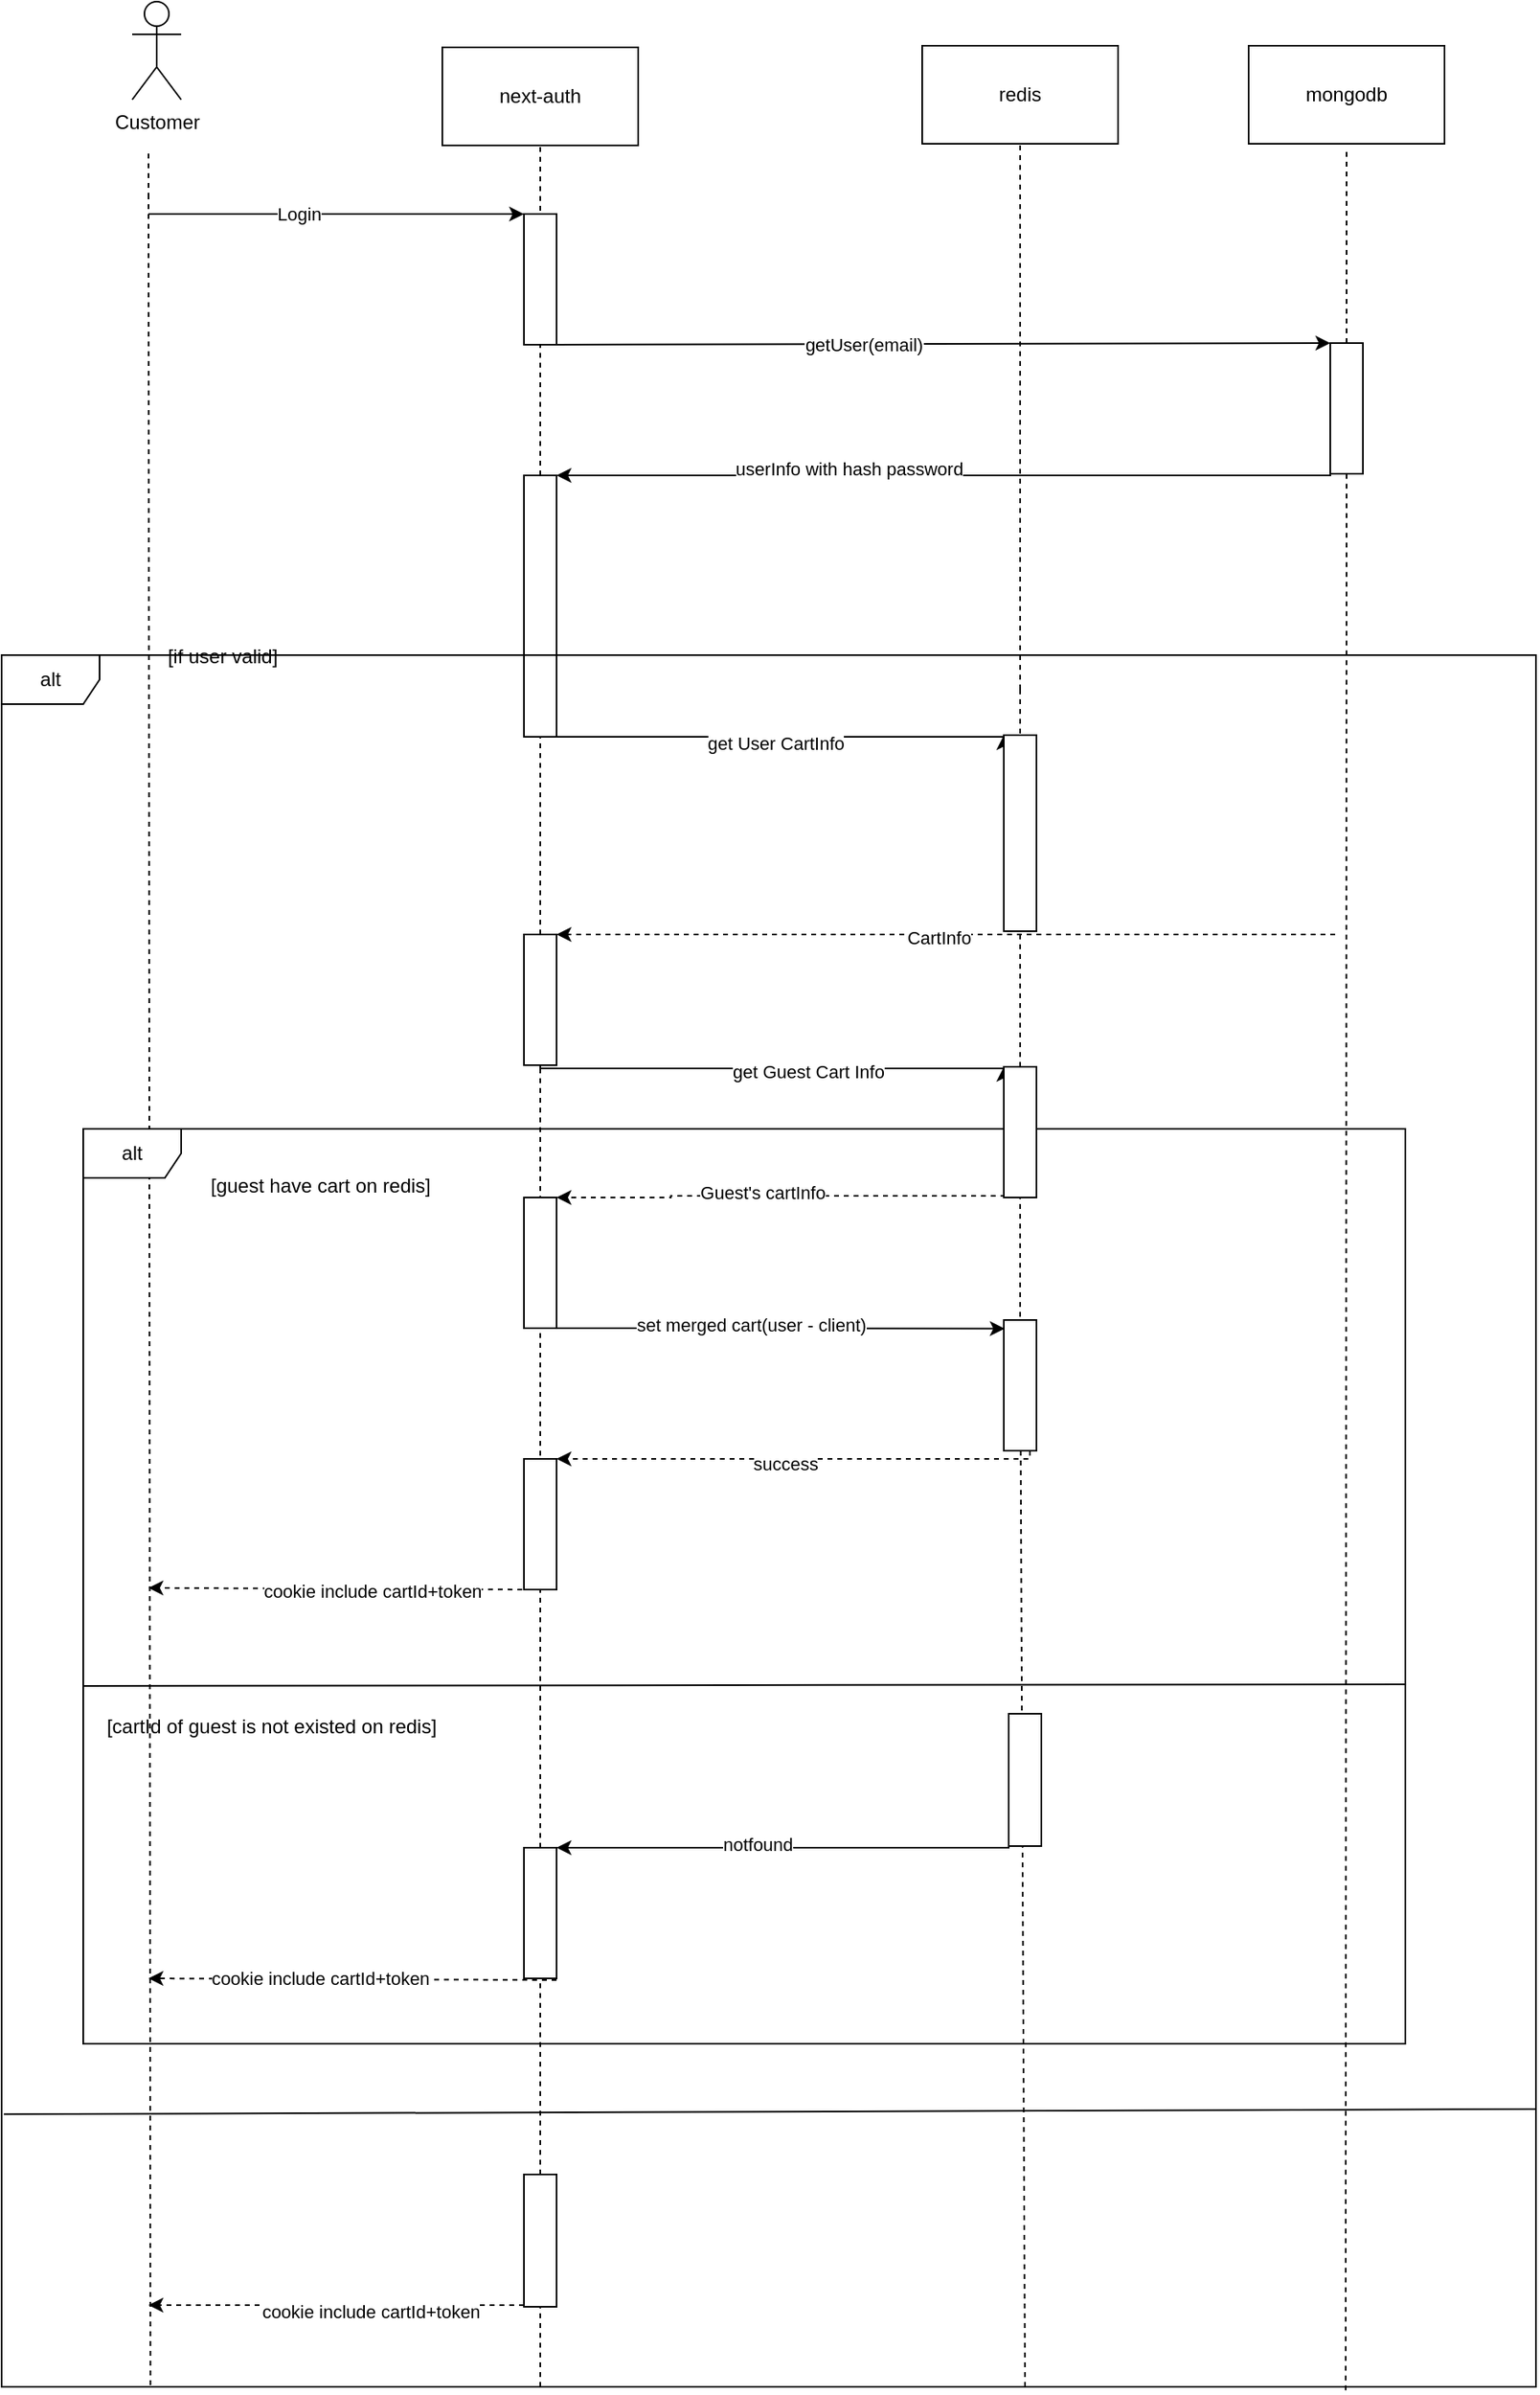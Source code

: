 <mxfile version="22.1.18" type="github">
  <diagram name="Trang-1" id="dvvwJ2dph8NqP0BnXhps">
    <mxGraphModel dx="857" dy="528" grid="1" gridSize="10" guides="1" tooltips="1" connect="1" arrows="1" fold="1" page="1" pageScale="1" pageWidth="827" pageHeight="1169" math="0" shadow="0">
      <root>
        <mxCell id="0" />
        <mxCell id="1" parent="0" />
        <mxCell id="zn6XUu11DT78l4Vp_WCX-81" style="edgeStyle=orthogonalEdgeStyle;rounded=0;orthogonalLoop=1;jettySize=auto;html=1;exitX=1;exitY=1;exitDx=0;exitDy=0;entryX=0;entryY=0;entryDx=0;entryDy=0;" edge="1" parent="1" source="zn6XUu11DT78l4Vp_WCX-75" target="zn6XUu11DT78l4Vp_WCX-80">
          <mxGeometry relative="1" as="geometry">
            <Array as="points">
              <mxPoint x="550" y="560" />
              <mxPoint x="550" y="560" />
            </Array>
          </mxGeometry>
        </mxCell>
        <mxCell id="zn6XUu11DT78l4Vp_WCX-82" value="get User CartInfo" style="edgeLabel;html=1;align=center;verticalAlign=middle;resizable=0;points=[];" vertex="1" connectable="0" parent="zn6XUu11DT78l4Vp_WCX-81">
          <mxGeometry x="-0.024" y="-4" relative="1" as="geometry">
            <mxPoint as="offset" />
          </mxGeometry>
        </mxCell>
        <mxCell id="zn6XUu11DT78l4Vp_WCX-75" value="" style="rounded=0;whiteSpace=wrap;html=1;" vertex="1" parent="1">
          <mxGeometry x="350" y="400" width="20" height="160" as="geometry" />
        </mxCell>
        <mxCell id="zn6XUu11DT78l4Vp_WCX-2" value="next-auth" style="rounded=0;whiteSpace=wrap;html=1;" vertex="1" parent="1">
          <mxGeometry x="300" y="138" width="120" height="60" as="geometry" />
        </mxCell>
        <mxCell id="zn6XUu11DT78l4Vp_WCX-4" value="Customer" style="shape=umlActor;verticalLabelPosition=bottom;verticalAlign=top;html=1;outlineConnect=0;" vertex="1" parent="1">
          <mxGeometry x="110" y="110" width="30" height="60" as="geometry" />
        </mxCell>
        <mxCell id="zn6XUu11DT78l4Vp_WCX-8" value="" style="endArrow=none;dashed=1;html=1;rounded=0;" edge="1" parent="1">
          <mxGeometry width="50" height="50" relative="1" as="geometry">
            <mxPoint x="120" y="230" as="sourcePoint" />
            <mxPoint x="120" y="200" as="targetPoint" />
          </mxGeometry>
        </mxCell>
        <mxCell id="zn6XUu11DT78l4Vp_WCX-11" value="" style="endArrow=none;dashed=1;html=1;rounded=0;exitX=0.097;exitY=0.999;exitDx=0;exitDy=0;exitPerimeter=0;" edge="1" parent="1" source="zn6XUu11DT78l4Vp_WCX-64">
          <mxGeometry width="50" height="50" relative="1" as="geometry">
            <mxPoint x="120" y="1660" as="sourcePoint" />
            <mxPoint x="120" y="230" as="targetPoint" />
          </mxGeometry>
        </mxCell>
        <mxCell id="zn6XUu11DT78l4Vp_WCX-12" value="" style="endArrow=none;dashed=1;html=1;rounded=0;" edge="1" parent="1" source="zn6XUu11DT78l4Vp_WCX-75">
          <mxGeometry width="50" height="50" relative="1" as="geometry">
            <mxPoint x="360" y="550" as="sourcePoint" />
            <mxPoint x="360" y="198" as="targetPoint" />
          </mxGeometry>
        </mxCell>
        <mxCell id="zn6XUu11DT78l4Vp_WCX-20" value="" style="rounded=0;whiteSpace=wrap;html=1;" vertex="1" parent="1">
          <mxGeometry x="350" y="240" width="20" height="80" as="geometry" />
        </mxCell>
        <mxCell id="zn6XUu11DT78l4Vp_WCX-22" value="" style="endArrow=classic;html=1;rounded=0;entryX=0;entryY=0;entryDx=0;entryDy=0;" edge="1" parent="1" target="zn6XUu11DT78l4Vp_WCX-20">
          <mxGeometry width="50" height="50" relative="1" as="geometry">
            <mxPoint x="120" y="240" as="sourcePoint" />
            <mxPoint x="360" y="310" as="targetPoint" />
          </mxGeometry>
        </mxCell>
        <mxCell id="zn6XUu11DT78l4Vp_WCX-23" value="Login" style="edgeLabel;html=1;align=center;verticalAlign=middle;resizable=0;points=[];" vertex="1" connectable="0" parent="zn6XUu11DT78l4Vp_WCX-22">
          <mxGeometry x="-0.206" y="1" relative="1" as="geometry">
            <mxPoint y="1" as="offset" />
          </mxGeometry>
        </mxCell>
        <mxCell id="zn6XUu11DT78l4Vp_WCX-24" value="redis" style="rounded=0;whiteSpace=wrap;html=1;" vertex="1" parent="1">
          <mxGeometry x="594" y="137" width="120" height="60" as="geometry" />
        </mxCell>
        <mxCell id="zn6XUu11DT78l4Vp_WCX-25" value="" style="endArrow=none;dashed=1;html=1;rounded=0;entryX=0.5;entryY=1;entryDx=0;entryDy=0;" edge="1" parent="1" target="zn6XUu11DT78l4Vp_WCX-24">
          <mxGeometry width="50" height="50" relative="1" as="geometry">
            <mxPoint x="654" y="531" as="sourcePoint" />
            <mxPoint x="644" y="199" as="targetPoint" />
          </mxGeometry>
        </mxCell>
        <mxCell id="zn6XUu11DT78l4Vp_WCX-26" value="mongodb" style="rounded=0;whiteSpace=wrap;html=1;" vertex="1" parent="1">
          <mxGeometry x="794" y="137" width="120" height="60" as="geometry" />
        </mxCell>
        <mxCell id="zn6XUu11DT78l4Vp_WCX-27" value="" style="endArrow=none;dashed=1;html=1;rounded=0;" edge="1" parent="1" source="zn6XUu11DT78l4Vp_WCX-70">
          <mxGeometry width="50" height="50" relative="1" as="geometry">
            <mxPoint x="854" y="1179" as="sourcePoint" />
            <mxPoint x="854" y="199" as="targetPoint" />
          </mxGeometry>
        </mxCell>
        <mxCell id="zn6XUu11DT78l4Vp_WCX-38" value="" style="endArrow=none;dashed=1;html=1;rounded=0;" edge="1" parent="1" source="zn6XUu11DT78l4Vp_WCX-48">
          <mxGeometry width="50" height="50" relative="1" as="geometry">
            <mxPoint x="654" y="1254" as="sourcePoint" />
            <mxPoint x="654" y="529" as="targetPoint" />
          </mxGeometry>
        </mxCell>
        <mxCell id="zn6XUu11DT78l4Vp_WCX-39" value="" style="endArrow=classic;html=1;rounded=0;dashed=1;exitX=0;exitY=1;exitDx=0;exitDy=0;entryX=1;entryY=0;entryDx=0;entryDy=0;" edge="1" parent="1" target="zn6XUu11DT78l4Vp_WCX-41">
          <mxGeometry width="50" height="50" relative="1" as="geometry">
            <mxPoint x="847" y="681" as="sourcePoint" />
            <mxPoint x="370" y="703" as="targetPoint" />
          </mxGeometry>
        </mxCell>
        <mxCell id="zn6XUu11DT78l4Vp_WCX-84" value="CartInfo" style="edgeLabel;html=1;align=center;verticalAlign=middle;resizable=0;points=[];" vertex="1" connectable="0" parent="zn6XUu11DT78l4Vp_WCX-39">
          <mxGeometry x="0.019" y="2" relative="1" as="geometry">
            <mxPoint as="offset" />
          </mxGeometry>
        </mxCell>
        <mxCell id="zn6XUu11DT78l4Vp_WCX-42" value="" style="endArrow=none;dashed=1;html=1;rounded=0;" edge="1" parent="1" source="zn6XUu11DT78l4Vp_WCX-128" target="zn6XUu11DT78l4Vp_WCX-41">
          <mxGeometry width="50" height="50" relative="1" as="geometry">
            <mxPoint x="360" y="1680" as="sourcePoint" />
            <mxPoint x="360" y="204" as="targetPoint" />
          </mxGeometry>
        </mxCell>
        <mxCell id="zn6XUu11DT78l4Vp_WCX-124" style="edgeStyle=orthogonalEdgeStyle;rounded=0;orthogonalLoop=1;jettySize=auto;html=1;entryX=0;entryY=0;entryDx=0;entryDy=0;" edge="1" parent="1" source="zn6XUu11DT78l4Vp_WCX-41" target="zn6XUu11DT78l4Vp_WCX-48">
          <mxGeometry relative="1" as="geometry">
            <Array as="points">
              <mxPoint x="360" y="763" />
            </Array>
          </mxGeometry>
        </mxCell>
        <mxCell id="zn6XUu11DT78l4Vp_WCX-125" value="get Guest Cart Info" style="edgeLabel;html=1;align=center;verticalAlign=middle;resizable=0;points=[];" vertex="1" connectable="0" parent="zn6XUu11DT78l4Vp_WCX-124">
          <mxGeometry x="-0.138" y="-2" relative="1" as="geometry">
            <mxPoint x="42" as="offset" />
          </mxGeometry>
        </mxCell>
        <mxCell id="zn6XUu11DT78l4Vp_WCX-41" value="" style="rounded=0;whiteSpace=wrap;html=1;" vertex="1" parent="1">
          <mxGeometry x="350" y="681" width="20" height="80" as="geometry" />
        </mxCell>
        <mxCell id="zn6XUu11DT78l4Vp_WCX-44" value="alt" style="shape=umlFrame;whiteSpace=wrap;html=1;pointerEvents=0;" vertex="1" parent="1">
          <mxGeometry x="80" y="800" width="810" height="560" as="geometry" />
        </mxCell>
        <mxCell id="zn6XUu11DT78l4Vp_WCX-45" value="[guest have cart on redis]" style="text;html=1;align=center;verticalAlign=middle;resizable=0;points=[];autosize=1;strokeColor=none;fillColor=none;" vertex="1" parent="1">
          <mxGeometry x="145" y="820" width="160" height="30" as="geometry" />
        </mxCell>
        <mxCell id="zn6XUu11DT78l4Vp_WCX-58" value="" style="endArrow=none;dashed=1;html=1;rounded=0;" edge="1" parent="1" target="zn6XUu11DT78l4Vp_WCX-48">
          <mxGeometry width="50" height="50" relative="1" as="geometry">
            <mxPoint x="654" y="921" as="sourcePoint" />
            <mxPoint x="654" y="246" as="targetPoint" />
          </mxGeometry>
        </mxCell>
        <mxCell id="zn6XUu11DT78l4Vp_WCX-101" style="edgeStyle=orthogonalEdgeStyle;rounded=0;orthogonalLoop=1;jettySize=auto;html=1;entryX=1;entryY=0;entryDx=0;entryDy=0;dashed=1;" edge="1" parent="1" target="zn6XUu11DT78l4Vp_WCX-98">
          <mxGeometry relative="1" as="geometry">
            <mxPoint x="650" y="842" as="sourcePoint" />
            <mxPoint x="370" y="881" as="targetPoint" />
            <Array as="points">
              <mxPoint x="440" y="841" />
            </Array>
          </mxGeometry>
        </mxCell>
        <mxCell id="zn6XUu11DT78l4Vp_WCX-102" value="Guest&#39;s cartInfo" style="edgeLabel;html=1;align=center;verticalAlign=middle;resizable=0;points=[];" vertex="1" connectable="0" parent="zn6XUu11DT78l4Vp_WCX-101">
          <mxGeometry x="0.104" y="-1" relative="1" as="geometry">
            <mxPoint y="-1" as="offset" />
          </mxGeometry>
        </mxCell>
        <mxCell id="zn6XUu11DT78l4Vp_WCX-48" value="" style="rounded=0;whiteSpace=wrap;html=1;" vertex="1" parent="1">
          <mxGeometry x="644" y="762" width="20" height="80" as="geometry" />
        </mxCell>
        <mxCell id="zn6XUu11DT78l4Vp_WCX-64" value="alt" style="shape=umlFrame;whiteSpace=wrap;html=1;pointerEvents=0;" vertex="1" parent="1">
          <mxGeometry x="30" y="510" width="940" height="1060" as="geometry" />
        </mxCell>
        <mxCell id="zn6XUu11DT78l4Vp_WCX-66" value="[if user valid]" style="text;html=1;align=center;verticalAlign=middle;resizable=0;points=[];autosize=1;strokeColor=none;fillColor=none;" vertex="1" parent="1">
          <mxGeometry x="120" y="496" width="90" height="30" as="geometry" />
        </mxCell>
        <mxCell id="zn6XUu11DT78l4Vp_WCX-72" value="" style="endArrow=classic;html=1;rounded=0;exitX=1;exitY=1;exitDx=0;exitDy=0;entryX=0;entryY=0;entryDx=0;entryDy=0;" edge="1" parent="1" source="zn6XUu11DT78l4Vp_WCX-20" target="zn6XUu11DT78l4Vp_WCX-70">
          <mxGeometry width="50" height="50" relative="1" as="geometry">
            <mxPoint x="130" y="250" as="sourcePoint" />
            <mxPoint x="1280" y="320" as="targetPoint" />
          </mxGeometry>
        </mxCell>
        <mxCell id="zn6XUu11DT78l4Vp_WCX-73" value="getUser(email)" style="edgeLabel;html=1;align=center;verticalAlign=middle;resizable=0;points=[];" vertex="1" connectable="0" parent="zn6XUu11DT78l4Vp_WCX-72">
          <mxGeometry x="-0.206" y="1" relative="1" as="geometry">
            <mxPoint y="1" as="offset" />
          </mxGeometry>
        </mxCell>
        <mxCell id="zn6XUu11DT78l4Vp_WCX-74" value="" style="endArrow=none;dashed=1;html=1;rounded=0;entryX=0.5;entryY=1;entryDx=0;entryDy=0;exitX=0.876;exitY=1.002;exitDx=0;exitDy=0;exitPerimeter=0;" edge="1" parent="1" source="zn6XUu11DT78l4Vp_WCX-64" target="zn6XUu11DT78l4Vp_WCX-70">
          <mxGeometry width="50" height="50" relative="1" as="geometry">
            <mxPoint x="854" y="1779" as="sourcePoint" />
            <mxPoint x="1097" y="577" as="targetPoint" />
          </mxGeometry>
        </mxCell>
        <mxCell id="zn6XUu11DT78l4Vp_WCX-77" style="edgeStyle=orthogonalEdgeStyle;rounded=0;orthogonalLoop=1;jettySize=auto;html=1;entryX=1;entryY=0;entryDx=0;entryDy=0;exitX=0;exitY=1;exitDx=0;exitDy=0;" edge="1" parent="1" source="zn6XUu11DT78l4Vp_WCX-70" target="zn6XUu11DT78l4Vp_WCX-75">
          <mxGeometry relative="1" as="geometry">
            <Array as="points">
              <mxPoint x="830" y="400" />
              <mxPoint x="830" y="400" />
            </Array>
          </mxGeometry>
        </mxCell>
        <mxCell id="zn6XUu11DT78l4Vp_WCX-79" value="userInfo with hash password" style="edgeLabel;html=1;align=center;verticalAlign=middle;resizable=0;points=[];" vertex="1" connectable="0" parent="zn6XUu11DT78l4Vp_WCX-77">
          <mxGeometry x="0.247" y="-4" relative="1" as="geometry">
            <mxPoint as="offset" />
          </mxGeometry>
        </mxCell>
        <mxCell id="zn6XUu11DT78l4Vp_WCX-70" value="" style="rounded=0;whiteSpace=wrap;html=1;" vertex="1" parent="1">
          <mxGeometry x="844" y="319" width="20" height="80" as="geometry" />
        </mxCell>
        <mxCell id="zn6XUu11DT78l4Vp_WCX-76" value="" style="endArrow=none;dashed=1;html=1;rounded=0;entryX=0.5;entryY=1;entryDx=0;entryDy=0;" edge="1" parent="1" source="zn6XUu11DT78l4Vp_WCX-41" target="zn6XUu11DT78l4Vp_WCX-75">
          <mxGeometry width="50" height="50" relative="1" as="geometry">
            <mxPoint x="360" y="715" as="sourcePoint" />
            <mxPoint x="360" y="543" as="targetPoint" />
          </mxGeometry>
        </mxCell>
        <mxCell id="zn6XUu11DT78l4Vp_WCX-80" value="" style="rounded=0;whiteSpace=wrap;html=1;" vertex="1" parent="1">
          <mxGeometry x="644" y="559" width="20" height="120" as="geometry" />
        </mxCell>
        <mxCell id="zn6XUu11DT78l4Vp_WCX-98" value="" style="rounded=0;whiteSpace=wrap;html=1;" vertex="1" parent="1">
          <mxGeometry x="350" y="842" width="20" height="80" as="geometry" />
        </mxCell>
        <mxCell id="zn6XUu11DT78l4Vp_WCX-105" value="" style="endArrow=none;dashed=1;html=1;rounded=0;" edge="1" parent="1">
          <mxGeometry width="50" height="50" relative="1" as="geometry">
            <mxPoint x="657" y="1570" as="sourcePoint" />
            <mxPoint x="654" y="925" as="targetPoint" />
          </mxGeometry>
        </mxCell>
        <mxCell id="zn6XUu11DT78l4Vp_WCX-113" style="edgeStyle=orthogonalEdgeStyle;rounded=0;orthogonalLoop=1;jettySize=auto;html=1;entryX=1;entryY=0;entryDx=0;entryDy=0;dashed=1;" edge="1" parent="1" source="zn6XUu11DT78l4Vp_WCX-108" target="zn6XUu11DT78l4Vp_WCX-111">
          <mxGeometry relative="1" as="geometry">
            <Array as="points">
              <mxPoint x="660" y="1002" />
            </Array>
          </mxGeometry>
        </mxCell>
        <mxCell id="zn6XUu11DT78l4Vp_WCX-116" value="success" style="edgeLabel;html=1;align=center;verticalAlign=middle;resizable=0;points=[];" vertex="1" connectable="0" parent="zn6XUu11DT78l4Vp_WCX-113">
          <mxGeometry x="0.051" y="3" relative="1" as="geometry">
            <mxPoint as="offset" />
          </mxGeometry>
        </mxCell>
        <mxCell id="zn6XUu11DT78l4Vp_WCX-108" value="" style="rounded=0;whiteSpace=wrap;html=1;" vertex="1" parent="1">
          <mxGeometry x="644" y="917" width="20" height="80" as="geometry" />
        </mxCell>
        <mxCell id="zn6XUu11DT78l4Vp_WCX-111" value="" style="rounded=0;whiteSpace=wrap;html=1;" vertex="1" parent="1">
          <mxGeometry x="350" y="1002" width="20" height="80" as="geometry" />
        </mxCell>
        <mxCell id="zn6XUu11DT78l4Vp_WCX-118" value="" style="endArrow=classic;html=1;rounded=0;exitX=0.25;exitY=1;exitDx=0;exitDy=0;dashed=1;" edge="1" parent="1" source="zn6XUu11DT78l4Vp_WCX-111">
          <mxGeometry width="50" height="50" relative="1" as="geometry">
            <mxPoint x="270" y="821" as="sourcePoint" />
            <mxPoint x="120" y="1081" as="targetPoint" />
          </mxGeometry>
        </mxCell>
        <mxCell id="zn6XUu11DT78l4Vp_WCX-120" value="cookie include cartId+token" style="edgeLabel;html=1;align=center;verticalAlign=middle;resizable=0;points=[];" vertex="1" connectable="0" parent="zn6XUu11DT78l4Vp_WCX-118">
          <mxGeometry x="-0.168" y="1" relative="1" as="geometry">
            <mxPoint as="offset" />
          </mxGeometry>
        </mxCell>
        <mxCell id="zn6XUu11DT78l4Vp_WCX-121" value="" style="endArrow=none;html=1;rounded=0;exitX=0;exitY=0.837;exitDx=0;exitDy=0;exitPerimeter=0;" edge="1" parent="1">
          <mxGeometry width="50" height="50" relative="1" as="geometry">
            <mxPoint x="80" y="1140.983" as="sourcePoint" />
            <mxPoint x="890" y="1140" as="targetPoint" />
          </mxGeometry>
        </mxCell>
        <mxCell id="zn6XUu11DT78l4Vp_WCX-122" value="[cartId of guest is not existed on redis]" style="text;html=1;align=center;verticalAlign=middle;resizable=0;points=[];autosize=1;strokeColor=none;fillColor=none;" vertex="1" parent="1">
          <mxGeometry x="80" y="1151" width="230" height="30" as="geometry" />
        </mxCell>
        <mxCell id="zn6XUu11DT78l4Vp_WCX-126" style="edgeStyle=orthogonalEdgeStyle;rounded=0;orthogonalLoop=1;jettySize=auto;html=1;entryX=1;entryY=0;entryDx=0;entryDy=0;exitX=0;exitY=1;exitDx=0;exitDy=0;" edge="1" parent="1" source="zn6XUu11DT78l4Vp_WCX-123" target="zn6XUu11DT78l4Vp_WCX-128">
          <mxGeometry relative="1" as="geometry">
            <mxPoint x="360" y="1240" as="targetPoint" />
            <Array as="points">
              <mxPoint x="647" y="1240" />
            </Array>
          </mxGeometry>
        </mxCell>
        <mxCell id="zn6XUu11DT78l4Vp_WCX-130" value="notfound" style="edgeLabel;html=1;align=center;verticalAlign=middle;resizable=0;points=[];" vertex="1" connectable="0" parent="zn6XUu11DT78l4Vp_WCX-126">
          <mxGeometry x="0.118" y="-2" relative="1" as="geometry">
            <mxPoint as="offset" />
          </mxGeometry>
        </mxCell>
        <mxCell id="zn6XUu11DT78l4Vp_WCX-123" value="" style="rounded=0;whiteSpace=wrap;html=1;" vertex="1" parent="1">
          <mxGeometry x="647" y="1158" width="20" height="81" as="geometry" />
        </mxCell>
        <mxCell id="zn6XUu11DT78l4Vp_WCX-129" value="" style="endArrow=none;dashed=1;html=1;rounded=0;" edge="1" parent="1" source="zn6XUu11DT78l4Vp_WCX-136" target="zn6XUu11DT78l4Vp_WCX-128">
          <mxGeometry width="50" height="50" relative="1" as="geometry">
            <mxPoint x="360" y="1680" as="sourcePoint" />
            <mxPoint x="360" y="761" as="targetPoint" />
          </mxGeometry>
        </mxCell>
        <mxCell id="zn6XUu11DT78l4Vp_WCX-128" value="" style="rounded=0;whiteSpace=wrap;html=1;" vertex="1" parent="1">
          <mxGeometry x="350" y="1240" width="20" height="80" as="geometry" />
        </mxCell>
        <mxCell id="zn6XUu11DT78l4Vp_WCX-131" value="" style="endArrow=classic;html=1;rounded=0;exitX=0.25;exitY=1;exitDx=0;exitDy=0;dashed=1;" edge="1" parent="1">
          <mxGeometry width="50" height="50" relative="1" as="geometry">
            <mxPoint x="370" y="1321" as="sourcePoint" />
            <mxPoint x="120" y="1320" as="targetPoint" />
          </mxGeometry>
        </mxCell>
        <mxCell id="zn6XUu11DT78l4Vp_WCX-132" value="cookie include cartId+token" style="edgeLabel;html=1;align=center;verticalAlign=middle;resizable=0;points=[];" vertex="1" connectable="0" parent="zn6XUu11DT78l4Vp_WCX-131">
          <mxGeometry x="-0.168" y="1" relative="1" as="geometry">
            <mxPoint x="-41" y="-2" as="offset" />
          </mxGeometry>
        </mxCell>
        <mxCell id="zn6XUu11DT78l4Vp_WCX-133" value="" style="endArrow=none;html=1;rounded=0;exitX=0.001;exitY=0.908;exitDx=0;exitDy=0;exitPerimeter=0;" edge="1" parent="1">
          <mxGeometry width="50" height="50" relative="1" as="geometry">
            <mxPoint x="31.32" y="1403.16" as="sourcePoint" />
            <mxPoint x="970" y="1400" as="targetPoint" />
          </mxGeometry>
        </mxCell>
        <mxCell id="zn6XUu11DT78l4Vp_WCX-137" value="" style="endArrow=none;dashed=1;html=1;rounded=0;" edge="1" parent="1" target="zn6XUu11DT78l4Vp_WCX-136">
          <mxGeometry width="50" height="50" relative="1" as="geometry">
            <mxPoint x="360" y="1570" as="sourcePoint" />
            <mxPoint x="360" y="1320" as="targetPoint" />
          </mxGeometry>
        </mxCell>
        <mxCell id="zn6XUu11DT78l4Vp_WCX-141" style="edgeStyle=orthogonalEdgeStyle;rounded=0;orthogonalLoop=1;jettySize=auto;html=1;dashed=1;" edge="1" parent="1" source="zn6XUu11DT78l4Vp_WCX-136">
          <mxGeometry relative="1" as="geometry">
            <mxPoint x="120" y="1520" as="targetPoint" />
            <Array as="points">
              <mxPoint x="300" y="1520" />
              <mxPoint x="300" y="1520" />
            </Array>
          </mxGeometry>
        </mxCell>
        <mxCell id="zn6XUu11DT78l4Vp_WCX-142" value="cookie include cartId+token" style="edgeLabel;html=1;align=center;verticalAlign=middle;resizable=0;points=[];" vertex="1" connectable="0" parent="zn6XUu11DT78l4Vp_WCX-141">
          <mxGeometry x="-0.178" y="4" relative="1" as="geometry">
            <mxPoint as="offset" />
          </mxGeometry>
        </mxCell>
        <mxCell id="zn6XUu11DT78l4Vp_WCX-136" value="" style="rounded=0;whiteSpace=wrap;html=1;" vertex="1" parent="1">
          <mxGeometry x="350" y="1440" width="20" height="81" as="geometry" />
        </mxCell>
        <mxCell id="zn6XUu11DT78l4Vp_WCX-144" style="edgeStyle=orthogonalEdgeStyle;rounded=0;orthogonalLoop=1;jettySize=auto;html=1;entryX=0.026;entryY=0.066;entryDx=0;entryDy=0;entryPerimeter=0;exitX=1;exitY=1;exitDx=0;exitDy=0;" edge="1" parent="1" source="zn6XUu11DT78l4Vp_WCX-98" target="zn6XUu11DT78l4Vp_WCX-108">
          <mxGeometry relative="1" as="geometry">
            <Array as="points">
              <mxPoint x="440" y="922" />
              <mxPoint x="440" y="922" />
            </Array>
          </mxGeometry>
        </mxCell>
        <mxCell id="zn6XUu11DT78l4Vp_WCX-146" value="&lt;div&gt;set merged cart(user - client)&lt;/div&gt;" style="edgeLabel;html=1;align=center;verticalAlign=middle;resizable=0;points=[];" vertex="1" connectable="0" parent="zn6XUu11DT78l4Vp_WCX-144">
          <mxGeometry x="-0.136" y="2" relative="1" as="geometry">
            <mxPoint as="offset" />
          </mxGeometry>
        </mxCell>
      </root>
    </mxGraphModel>
  </diagram>
</mxfile>
